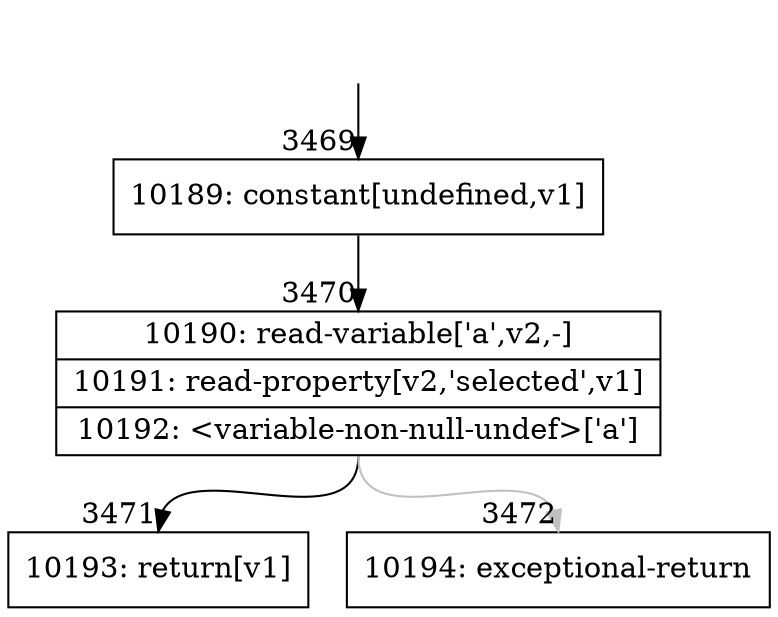 digraph {
rankdir="TD"
BB_entry286[shape=none,label=""];
BB_entry286 -> BB3469 [tailport=s, headport=n, headlabel="    3469"]
BB3469 [shape=record label="{10189: constant[undefined,v1]}" ] 
BB3469 -> BB3470 [tailport=s, headport=n, headlabel="      3470"]
BB3470 [shape=record label="{10190: read-variable['a',v2,-]|10191: read-property[v2,'selected',v1]|10192: \<variable-non-null-undef\>['a']}" ] 
BB3470 -> BB3471 [tailport=s, headport=n, headlabel="      3471"]
BB3470 -> BB3472 [tailport=s, headport=n, color=gray, headlabel="      3472"]
BB3471 [shape=record label="{10193: return[v1]}" ] 
BB3472 [shape=record label="{10194: exceptional-return}" ] 
}

